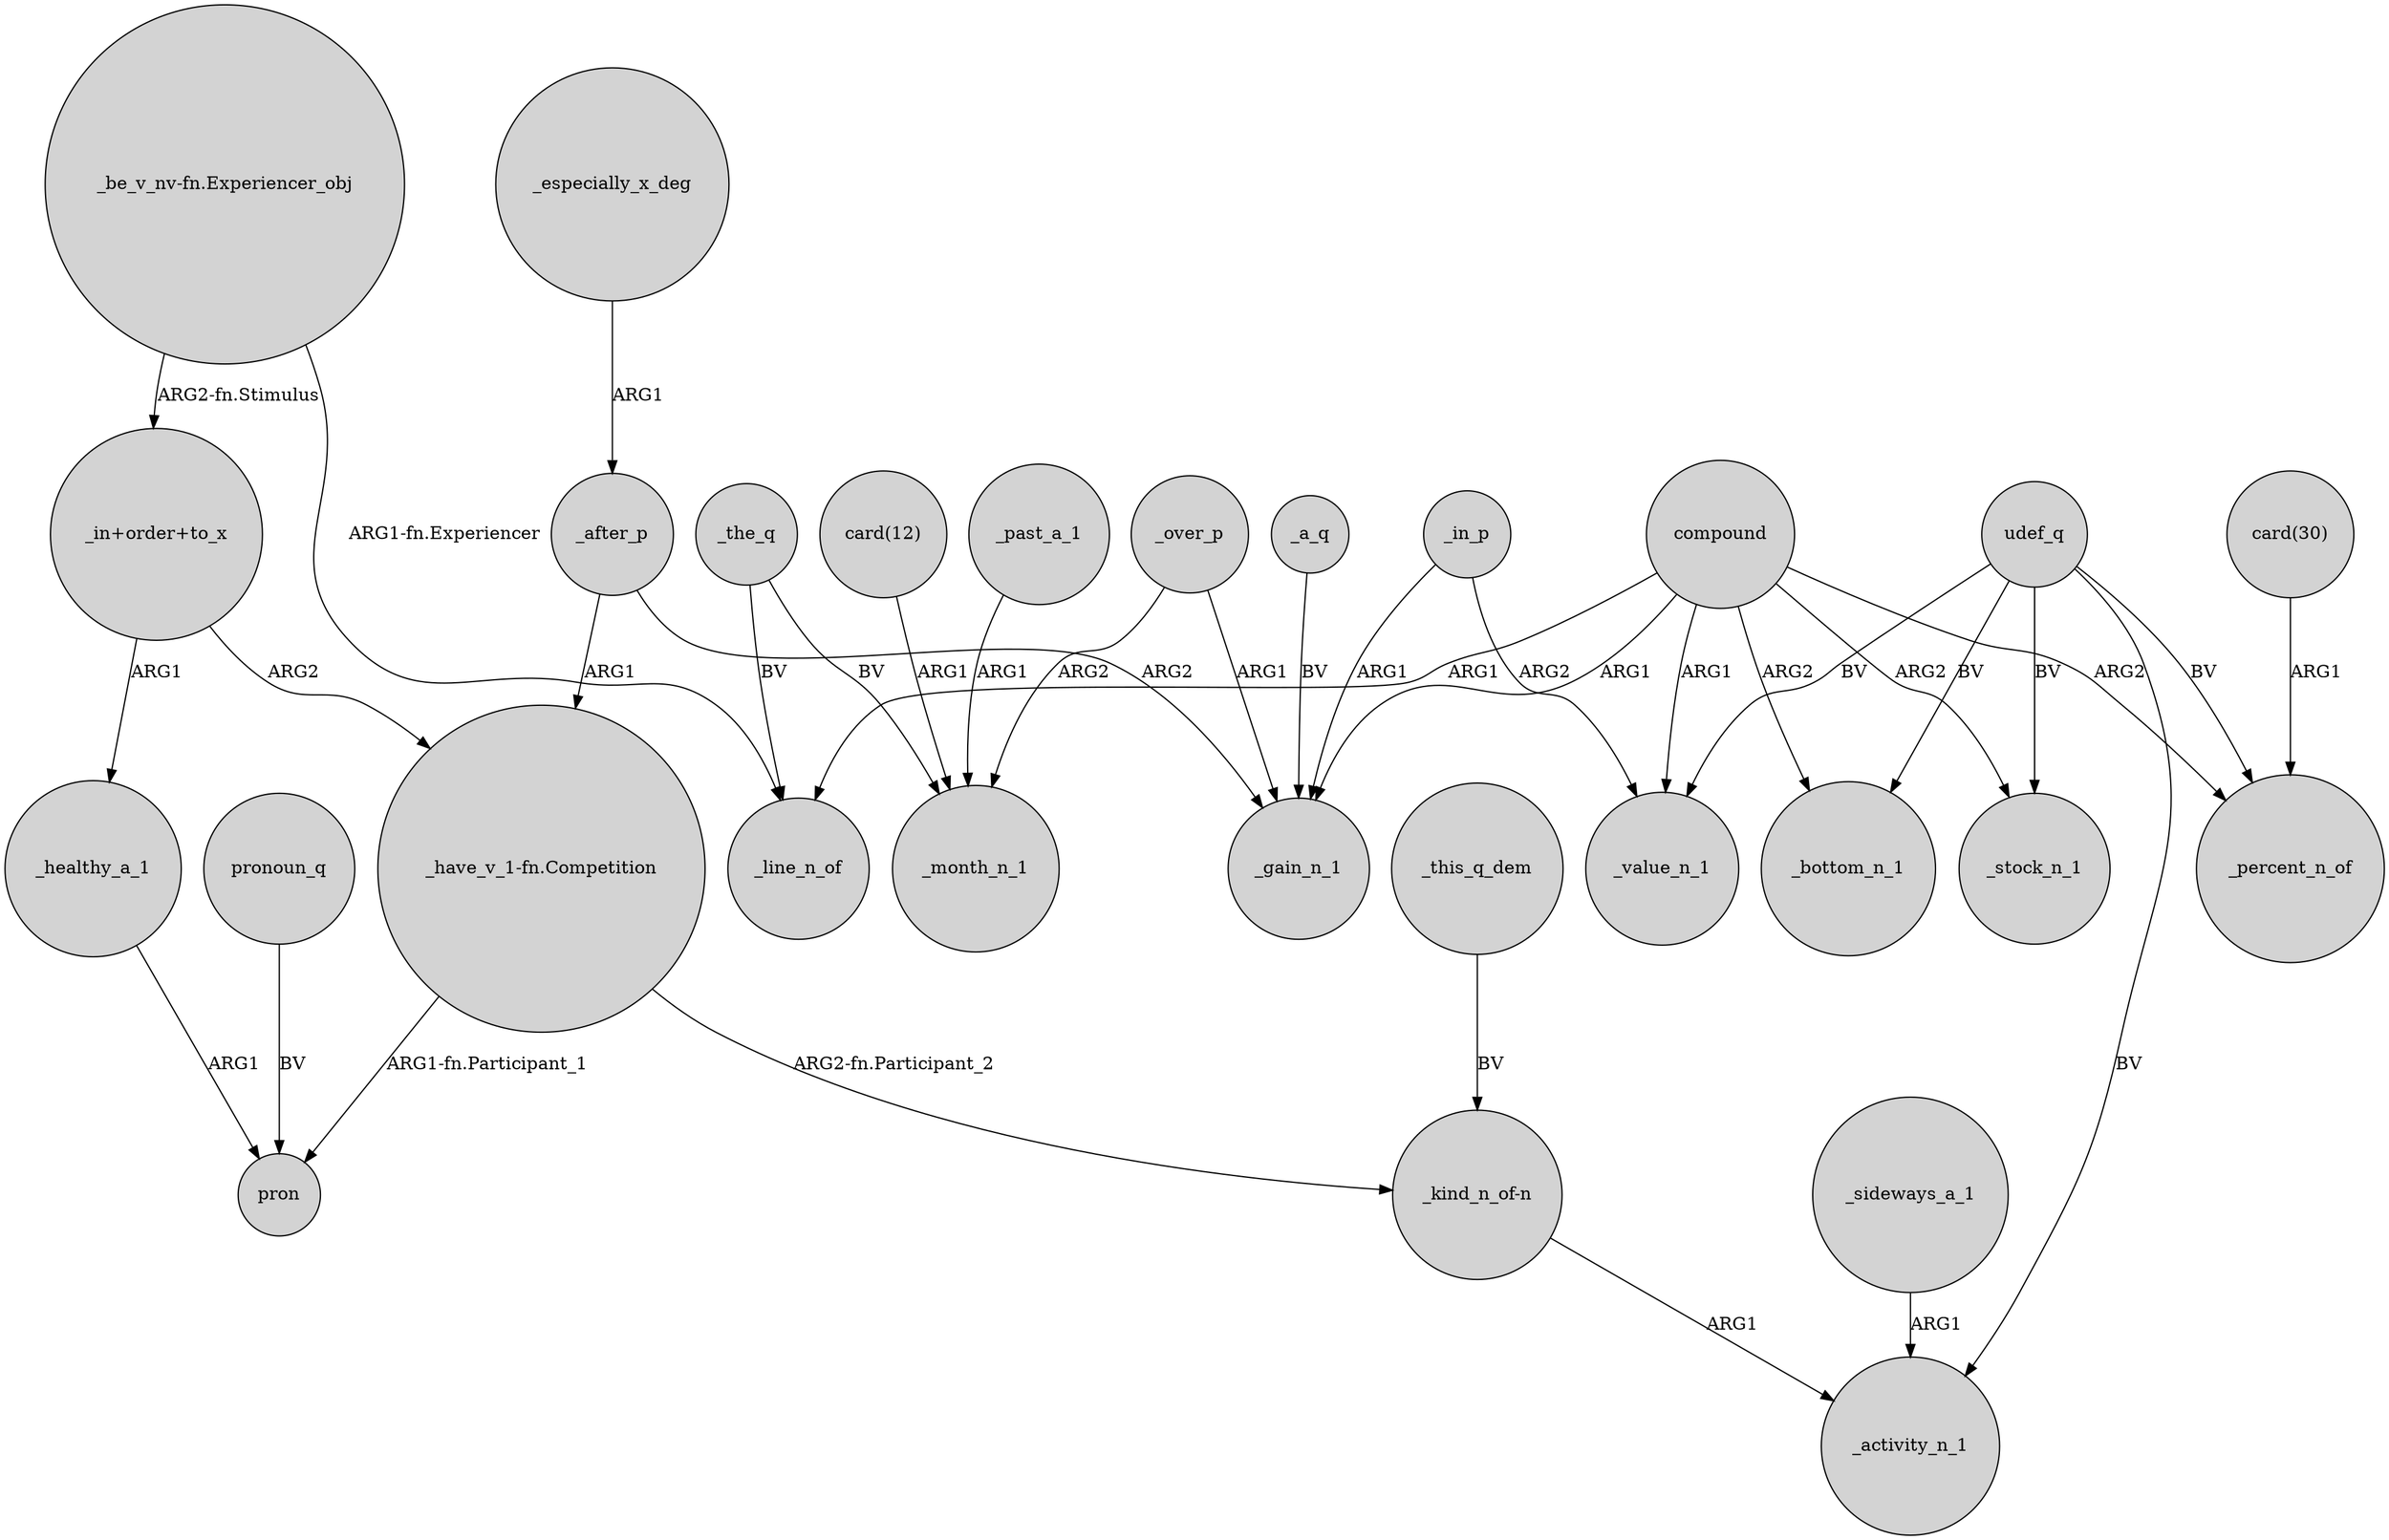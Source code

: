 digraph {
	node [shape=circle style=filled]
	"_kind_n_of-n" -> _activity_n_1 [label=ARG1]
	_the_q -> _line_n_of [label=BV]
	_the_q -> _month_n_1 [label=BV]
	"_have_v_1-fn.Competition" -> pron [label="ARG1-fn.Participant_1"]
	udef_q -> _value_n_1 [label=BV]
	"_in+order+to_x" -> "_have_v_1-fn.Competition" [label=ARG2]
	compound -> _bottom_n_1 [label=ARG2]
	_past_a_1 -> _month_n_1 [label=ARG1]
	"_be_v_nv-fn.Experiencer_obj" -> "_in+order+to_x" [label="ARG2-fn.Stimulus"]
	compound -> _line_n_of [label=ARG1]
	pronoun_q -> pron [label=BV]
	udef_q -> _stock_n_1 [label=BV]
	"_be_v_nv-fn.Experiencer_obj" -> _line_n_of [label="ARG1-fn.Experiencer"]
	udef_q -> _percent_n_of [label=BV]
	_over_p -> _month_n_1 [label=ARG2]
	_this_q_dem -> "_kind_n_of-n" [label=BV]
	udef_q -> _bottom_n_1 [label=BV]
	compound -> _stock_n_1 [label=ARG2]
	compound -> _percent_n_of [label=ARG2]
	"card(30)" -> _percent_n_of [label=ARG1]
	"card(12)" -> _month_n_1 [label=ARG1]
	_in_p -> _value_n_1 [label=ARG2]
	_a_q -> _gain_n_1 [label=BV]
	_sideways_a_1 -> _activity_n_1 [label=ARG1]
	_in_p -> _gain_n_1 [label=ARG1]
	_especially_x_deg -> _after_p [label=ARG1]
	_after_p -> _gain_n_1 [label=ARG2]
	compound -> _gain_n_1 [label=ARG1]
	compound -> _value_n_1 [label=ARG1]
	_healthy_a_1 -> pron [label=ARG1]
	"_have_v_1-fn.Competition" -> "_kind_n_of-n" [label="ARG2-fn.Participant_2"]
	_after_p -> "_have_v_1-fn.Competition" [label=ARG1]
	udef_q -> _activity_n_1 [label=BV]
	_over_p -> _gain_n_1 [label=ARG1]
	"_in+order+to_x" -> _healthy_a_1 [label=ARG1]
}
